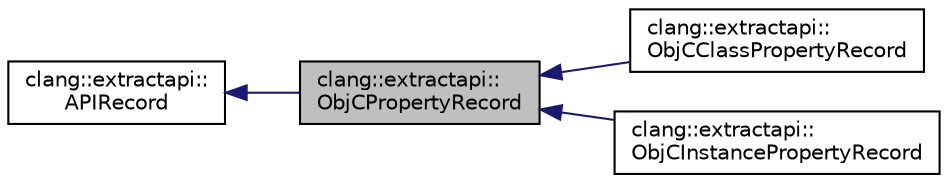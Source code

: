 digraph "clang::extractapi::ObjCPropertyRecord"
{
 // LATEX_PDF_SIZE
  bgcolor="transparent";
  edge [fontname="Helvetica",fontsize="10",labelfontname="Helvetica",labelfontsize="10"];
  node [fontname="Helvetica",fontsize="10",shape=record];
  rankdir="LR";
  Node1 [label="clang::extractapi::\lObjCPropertyRecord",height=0.2,width=0.4,color="black", fillcolor="grey75", style="filled", fontcolor="black",tooltip="This holds information associated with Objective-C properties."];
  Node2 -> Node1 [dir="back",color="midnightblue",fontsize="10",style="solid",fontname="Helvetica"];
  Node2 [label="clang::extractapi::\lAPIRecord",height=0.2,width=0.4,color="black",URL="$structclang_1_1extractapi_1_1APIRecord.html",tooltip="The base representation of an API record. Holds common symbol information."];
  Node1 -> Node3 [dir="back",color="midnightblue",fontsize="10",style="solid",fontname="Helvetica"];
  Node3 [label="clang::extractapi::\lObjCClassPropertyRecord",height=0.2,width=0.4,color="black",URL="$structclang_1_1extractapi_1_1ObjCClassPropertyRecord.html",tooltip=" "];
  Node1 -> Node4 [dir="back",color="midnightblue",fontsize="10",style="solid",fontname="Helvetica"];
  Node4 [label="clang::extractapi::\lObjCInstancePropertyRecord",height=0.2,width=0.4,color="black",URL="$structclang_1_1extractapi_1_1ObjCInstancePropertyRecord.html",tooltip=" "];
}
